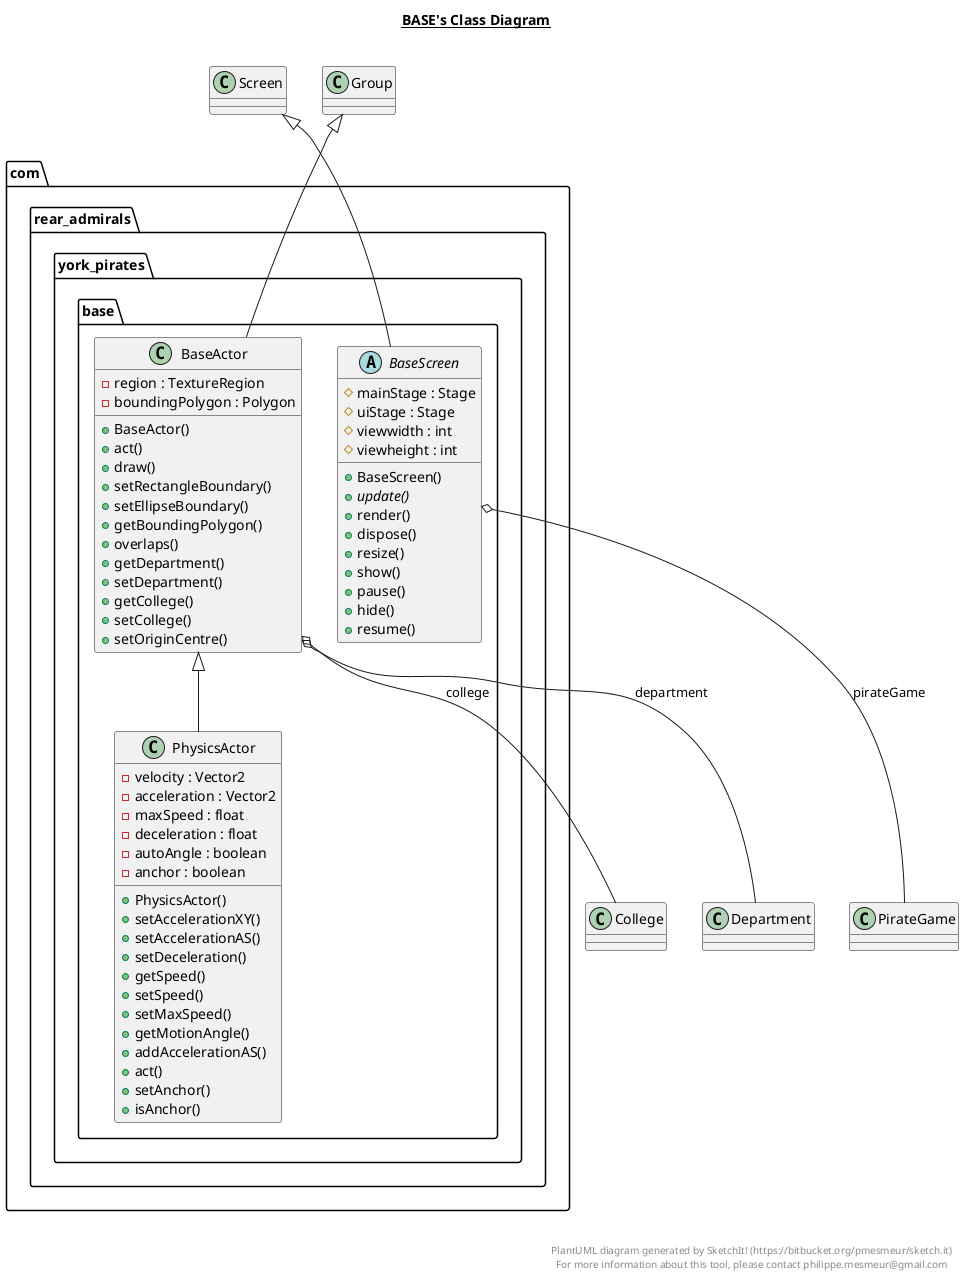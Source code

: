 @startuml

title __BASE's Class Diagram__\n

  package com.rear_admirals.york_pirates {
    package com.rear_admirals.york_pirates.base {
      class BaseActor {
          - region : TextureRegion
          - boundingPolygon : Polygon
          + BaseActor()
          + act()
          + draw()
          + setRectangleBoundary()
          + setEllipseBoundary()
          + getBoundingPolygon()
          + overlaps()
          + getDepartment()
          + setDepartment()
          + getCollege()
          + setCollege()
          + setOriginCentre()
      }
    }
  }
  

  package com.rear_admirals.york_pirates {
    package com.rear_admirals.york_pirates.base {
      abstract class BaseScreen {
          # mainStage : Stage
          # uiStage : Stage
          # viewwidth : int
          # viewheight : int
          + BaseScreen()
          {abstract} + update()
          + render()
          + dispose()
          + resize()
          + show()
          + pause()
          + hide()
          + resume()
      }
    }
  }
  

  package com.rear_admirals.york_pirates {
    package com.rear_admirals.york_pirates.base {
      class PhysicsActor {
          - velocity : Vector2
          - acceleration : Vector2
          - maxSpeed : float
          - deceleration : float
          - autoAngle : boolean
          - anchor : boolean
          + PhysicsActor()
          + setAccelerationXY()
          + setAccelerationAS()
          + setDeceleration()
          + getSpeed()
          + setSpeed()
          + setMaxSpeed()
          + getMotionAngle()
          + addAccelerationAS()
          + act()
          + setAnchor()
          + isAnchor()
      }
    }
  }
  

  BaseActor -up-|> Group
  BaseActor o-- College : college
  BaseActor o-- Department : department
  BaseScreen -up-|> Screen
  BaseScreen o-- PirateGame : pirateGame
  PhysicsActor -up-|> BaseActor


right footer


PlantUML diagram generated by SketchIt! (https://bitbucket.org/pmesmeur/sketch.it)
For more information about this tool, please contact philippe.mesmeur@gmail.com
endfooter

@enduml
